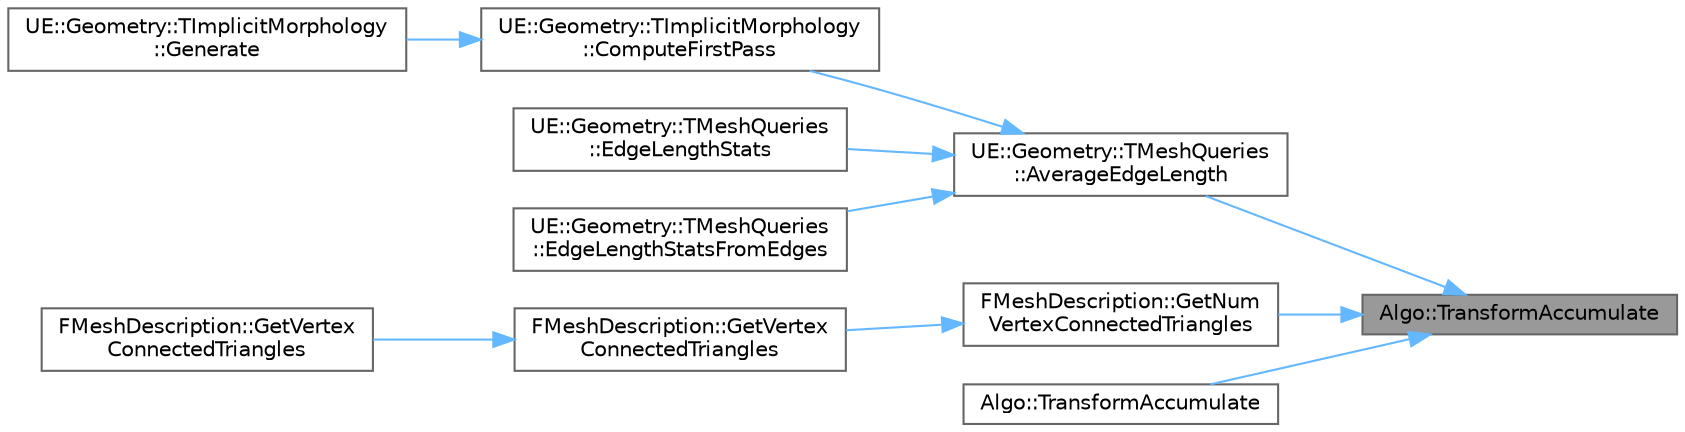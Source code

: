 digraph "Algo::TransformAccumulate"
{
 // INTERACTIVE_SVG=YES
 // LATEX_PDF_SIZE
  bgcolor="transparent";
  edge [fontname=Helvetica,fontsize=10,labelfontname=Helvetica,labelfontsize=10];
  node [fontname=Helvetica,fontsize=10,shape=box,height=0.2,width=0.4];
  rankdir="RL";
  Node1 [id="Node000001",label="Algo::TransformAccumulate",height=0.2,width=0.4,color="gray40", fillcolor="grey60", style="filled", fontcolor="black",tooltip="Sums a range by applying MapOp to each element, and then summing the results."];
  Node1 -> Node2 [id="edge1_Node000001_Node000002",dir="back",color="steelblue1",style="solid",tooltip=" "];
  Node2 [id="Node000002",label="UE::Geometry::TMeshQueries\l::AverageEdgeLength",height=0.2,width=0.4,color="grey40", fillcolor="white", style="filled",URL="$dd/d39/classUE_1_1Geometry_1_1TMeshQueries.html#a4123d502100a29758c424a57d6e98e9c",tooltip="Compute the mean edge length for the given mesh."];
  Node2 -> Node3 [id="edge2_Node000002_Node000003",dir="back",color="steelblue1",style="solid",tooltip=" "];
  Node3 [id="Node000003",label="UE::Geometry::TImplicitMorphology\l::ComputeFirstPass",height=0.2,width=0.4,color="grey40", fillcolor="white", style="filled",URL="$de/d36/classUE_1_1Geometry_1_1TImplicitMorphology.html#aa711192ec5412aeed8c7717e2f359033",tooltip=" "];
  Node3 -> Node4 [id="edge3_Node000003_Node000004",dir="back",color="steelblue1",style="solid",tooltip=" "];
  Node4 [id="Node000004",label="UE::Geometry::TImplicitMorphology\l::Generate",height=0.2,width=0.4,color="grey40", fillcolor="white", style="filled",URL="$de/d36/classUE_1_1Geometry_1_1TImplicitMorphology.html#ac0ee915d18899624a8221811e5054dcb",tooltip=" "];
  Node2 -> Node5 [id="edge4_Node000002_Node000005",dir="back",color="steelblue1",style="solid",tooltip=" "];
  Node5 [id="Node000005",label="UE::Geometry::TMeshQueries\l::EdgeLengthStats",height=0.2,width=0.4,color="grey40", fillcolor="white", style="filled",URL="$dd/d39/classUE_1_1Geometry_1_1TMeshQueries.html#ae1877786c94dbd17339c0b90e5c697de",tooltip="Compute the min, max, and mean edge lengths for the given mesh."];
  Node2 -> Node6 [id="edge5_Node000002_Node000006",dir="back",color="steelblue1",style="solid",tooltip=" "];
  Node6 [id="Node000006",label="UE::Geometry::TMeshQueries\l::EdgeLengthStatsFromEdges",height=0.2,width=0.4,color="grey40", fillcolor="white", style="filled",URL="$dd/d39/classUE_1_1Geometry_1_1TMeshQueries.html#a458f3d1ea1d6cebbbec4728ecb4b13bc",tooltip="Given a mesh and a subset of mesh edges, compute the min, max, and mean edge lengths."];
  Node1 -> Node7 [id="edge6_Node000001_Node000007",dir="back",color="steelblue1",style="solid",tooltip=" "];
  Node7 [id="Node000007",label="FMeshDescription::GetNum\lVertexConnectedTriangles",height=0.2,width=0.4,color="grey40", fillcolor="white", style="filled",URL="$da/d5f/structFMeshDescription.html#a7277e9ad5bff323d569137e1aea0f5a4",tooltip="Returns number of triangles connected to this vertex."];
  Node7 -> Node8 [id="edge7_Node000007_Node000008",dir="back",color="steelblue1",style="solid",tooltip=" "];
  Node8 [id="Node000008",label="FMeshDescription::GetVertex\lConnectedTriangles",height=0.2,width=0.4,color="grey40", fillcolor="white", style="filled",URL="$da/d5f/structFMeshDescription.html#a39b84f9791c7457a5975c81316a27411",tooltip="Populates the passed array of TriangleIDs with the triangles connected to this vertex."];
  Node8 -> Node9 [id="edge8_Node000008_Node000009",dir="back",color="steelblue1",style="solid",tooltip=" "];
  Node9 [id="Node000009",label="FMeshDescription::GetVertex\lConnectedTriangles",height=0.2,width=0.4,color="grey40", fillcolor="white", style="filled",URL="$da/d5f/structFMeshDescription.html#aeb4c40a56fb6161dd3eb3a1a83acf1fe",tooltip="Returns the triangles connected to this vertex as an array with the specified allocator template type..."];
  Node1 -> Node10 [id="edge9_Node000001_Node000010",dir="back",color="steelblue1",style="solid",tooltip=" "];
  Node10 [id="Node000010",label="Algo::TransformAccumulate",height=0.2,width=0.4,color="grey40", fillcolor="white", style="filled",URL="$db/d33/namespaceAlgo.html#acff52cd2bbdffd02bc8f812a41ed4be7",tooltip="Sums a range by applying MapOp to each element, and then summing the results."];
}
